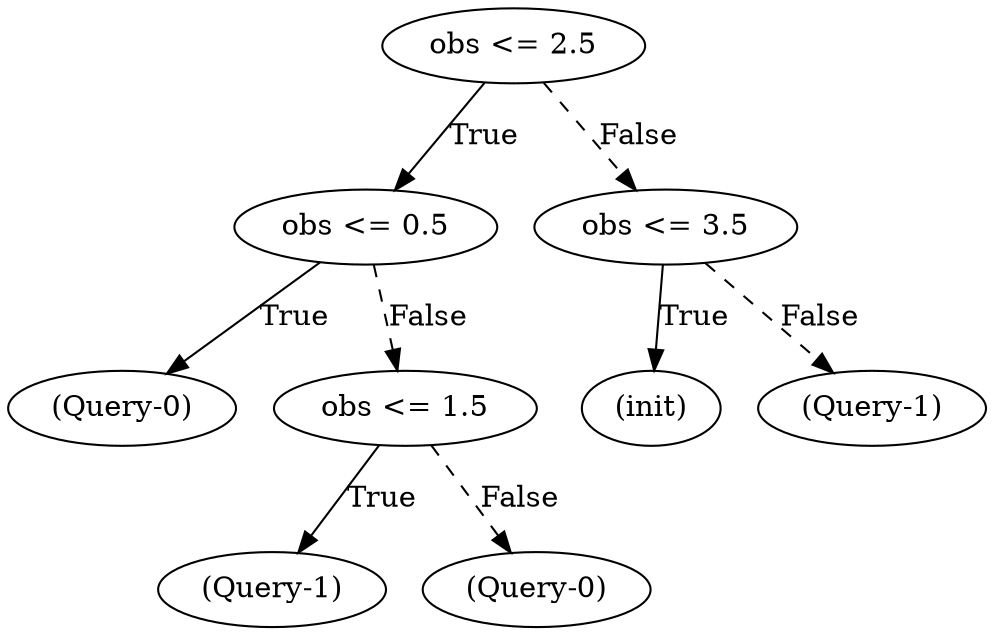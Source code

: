 digraph {
0 [label="obs <= 2.5"];
1 [label="obs <= 0.5"];
2 [label="(Query-0)"];
1 -> 2 [label="True"];
3 [label="obs <= 1.5"];
4 [label="(Query-1)"];
3 -> 4 [label="True"];
5 [label="(Query-0)"];
3 -> 5 [style="dashed", label="False"];
1 -> 3 [style="dashed", label="False"];
0 -> 1 [label="True"];
6 [label="obs <= 3.5"];
7 [label="(init)"];
6 -> 7 [label="True"];
8 [label="(Query-1)"];
6 -> 8 [style="dashed", label="False"];
0 -> 6 [style="dashed", label="False"];

}